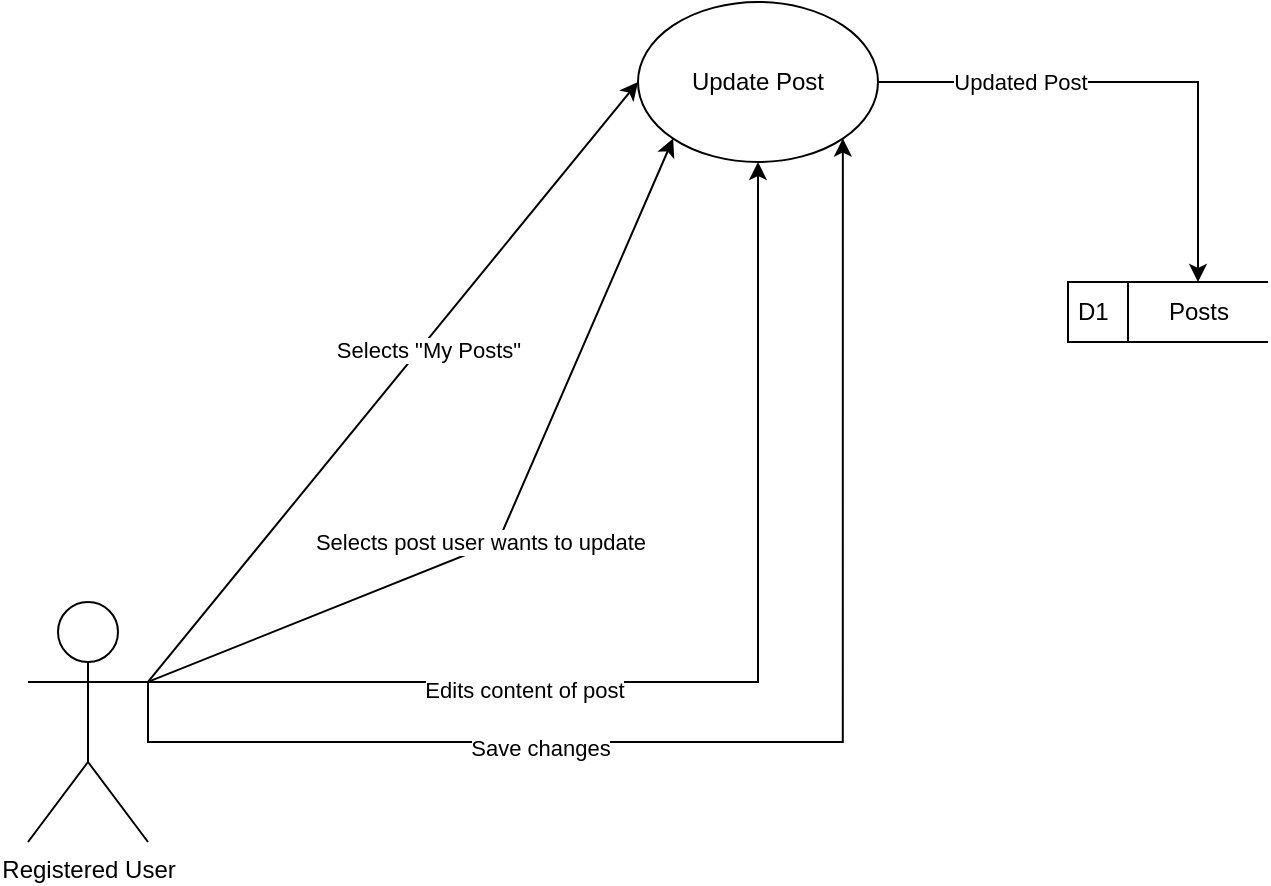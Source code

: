 <mxfile version="22.1.3" type="device">
  <diagram name="Page-1" id="LJUdseIjMtm1UG_ifeUm">
    <mxGraphModel dx="1336" dy="1164" grid="1" gridSize="10" guides="1" tooltips="1" connect="1" arrows="1" fold="1" page="1" pageScale="1" pageWidth="850" pageHeight="1100" math="0" shadow="0">
      <root>
        <mxCell id="0" />
        <mxCell id="1" parent="0" />
        <mxCell id="ImbhiNCG4g-Rsj-b7vpq-3" style="rounded=0;orthogonalLoop=1;jettySize=auto;html=1;exitX=1;exitY=0.333;exitDx=0;exitDy=0;exitPerimeter=0;entryX=0;entryY=0.5;entryDx=0;entryDy=0;" edge="1" parent="1" source="ImbhiNCG4g-Rsj-b7vpq-1" target="ImbhiNCG4g-Rsj-b7vpq-2">
          <mxGeometry relative="1" as="geometry" />
        </mxCell>
        <mxCell id="ImbhiNCG4g-Rsj-b7vpq-4" value="Selects &quot;My Posts&quot;" style="edgeLabel;html=1;align=center;verticalAlign=middle;resizable=0;points=[];" vertex="1" connectable="0" parent="ImbhiNCG4g-Rsj-b7vpq-3">
          <mxGeometry x="0.122" y="-3" relative="1" as="geometry">
            <mxPoint as="offset" />
          </mxGeometry>
        </mxCell>
        <mxCell id="ImbhiNCG4g-Rsj-b7vpq-5" style="rounded=0;orthogonalLoop=1;jettySize=auto;html=1;exitX=1;exitY=0.333;exitDx=0;exitDy=0;exitPerimeter=0;entryX=0;entryY=1;entryDx=0;entryDy=0;" edge="1" parent="1" source="ImbhiNCG4g-Rsj-b7vpq-1" target="ImbhiNCG4g-Rsj-b7vpq-2">
          <mxGeometry relative="1" as="geometry">
            <Array as="points">
              <mxPoint x="350" y="400" />
            </Array>
          </mxGeometry>
        </mxCell>
        <mxCell id="ImbhiNCG4g-Rsj-b7vpq-6" value="Selects post user wants to update" style="edgeLabel;html=1;align=center;verticalAlign=middle;resizable=0;points=[];" vertex="1" connectable="0" parent="ImbhiNCG4g-Rsj-b7vpq-5">
          <mxGeometry x="-0.515" y="-8" relative="1" as="geometry">
            <mxPoint x="71" y="-41" as="offset" />
          </mxGeometry>
        </mxCell>
        <mxCell id="ImbhiNCG4g-Rsj-b7vpq-7" style="edgeStyle=orthogonalEdgeStyle;rounded=0;orthogonalLoop=1;jettySize=auto;html=1;exitX=1;exitY=0.333;exitDx=0;exitDy=0;exitPerimeter=0;entryX=0.5;entryY=1;entryDx=0;entryDy=0;" edge="1" parent="1" source="ImbhiNCG4g-Rsj-b7vpq-1" target="ImbhiNCG4g-Rsj-b7vpq-2">
          <mxGeometry relative="1" as="geometry" />
        </mxCell>
        <mxCell id="ImbhiNCG4g-Rsj-b7vpq-8" value="Edits content of post" style="edgeLabel;html=1;align=center;verticalAlign=middle;resizable=0;points=[];" vertex="1" connectable="0" parent="ImbhiNCG4g-Rsj-b7vpq-7">
          <mxGeometry x="-0.336" y="-4" relative="1" as="geometry">
            <mxPoint as="offset" />
          </mxGeometry>
        </mxCell>
        <mxCell id="ImbhiNCG4g-Rsj-b7vpq-9" style="edgeStyle=orthogonalEdgeStyle;rounded=0;orthogonalLoop=1;jettySize=auto;html=1;exitX=1;exitY=0.333;exitDx=0;exitDy=0;exitPerimeter=0;entryX=1;entryY=1;entryDx=0;entryDy=0;" edge="1" parent="1" source="ImbhiNCG4g-Rsj-b7vpq-1" target="ImbhiNCG4g-Rsj-b7vpq-2">
          <mxGeometry relative="1" as="geometry">
            <Array as="points">
              <mxPoint x="175" y="500" />
              <mxPoint x="522" y="500" />
            </Array>
          </mxGeometry>
        </mxCell>
        <mxCell id="ImbhiNCG4g-Rsj-b7vpq-10" value="Save changes" style="edgeLabel;html=1;align=center;verticalAlign=middle;resizable=0;points=[];" vertex="1" connectable="0" parent="ImbhiNCG4g-Rsj-b7vpq-9">
          <mxGeometry x="-0.332" y="-3" relative="1" as="geometry">
            <mxPoint x="-1" as="offset" />
          </mxGeometry>
        </mxCell>
        <mxCell id="ImbhiNCG4g-Rsj-b7vpq-1" value="Registered User" style="shape=umlActor;verticalLabelPosition=bottom;verticalAlign=top;html=1;outlineConnect=0;" vertex="1" parent="1">
          <mxGeometry x="115" y="430" width="60" height="120" as="geometry" />
        </mxCell>
        <mxCell id="ImbhiNCG4g-Rsj-b7vpq-13" style="edgeStyle=orthogonalEdgeStyle;rounded=0;orthogonalLoop=1;jettySize=auto;html=1;exitX=1;exitY=0.5;exitDx=0;exitDy=0;" edge="1" parent="1" source="ImbhiNCG4g-Rsj-b7vpq-2" target="ImbhiNCG4g-Rsj-b7vpq-12">
          <mxGeometry relative="1" as="geometry" />
        </mxCell>
        <mxCell id="ImbhiNCG4g-Rsj-b7vpq-14" value="Updated Post" style="edgeLabel;html=1;align=center;verticalAlign=middle;resizable=0;points=[];" vertex="1" connectable="0" parent="ImbhiNCG4g-Rsj-b7vpq-13">
          <mxGeometry x="-0.462" y="-1" relative="1" as="geometry">
            <mxPoint x="1" y="-1" as="offset" />
          </mxGeometry>
        </mxCell>
        <mxCell id="ImbhiNCG4g-Rsj-b7vpq-2" value="Update Post" style="ellipse;whiteSpace=wrap;html=1;" vertex="1" parent="1">
          <mxGeometry x="420" y="130" width="120" height="80" as="geometry" />
        </mxCell>
        <mxCell id="ImbhiNCG4g-Rsj-b7vpq-11" value="D1" style="html=1;dashed=0;whiteSpace=wrap;shape=mxgraph.dfd.dataStoreID;align=left;spacingLeft=3;points=[[0,0],[0.5,0],[1,0],[0,0.5],[1,0.5],[0,1],[0.5,1],[1,1]];" vertex="1" parent="1">
          <mxGeometry x="635" y="270" width="100" height="30" as="geometry" />
        </mxCell>
        <mxCell id="ImbhiNCG4g-Rsj-b7vpq-12" value="Posts" style="text;html=1;align=center;verticalAlign=middle;resizable=0;points=[];autosize=1;strokeColor=none;fillColor=none;" vertex="1" parent="1">
          <mxGeometry x="675" y="270" width="50" height="30" as="geometry" />
        </mxCell>
      </root>
    </mxGraphModel>
  </diagram>
</mxfile>
